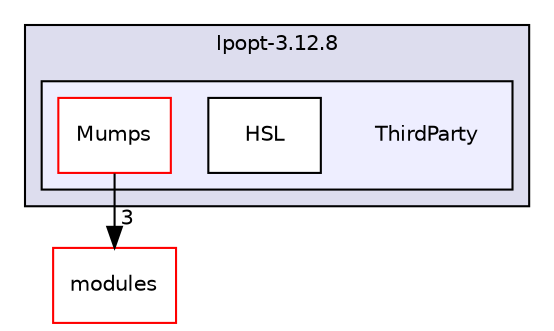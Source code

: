 digraph "data/Ipopt-3.12.8/ThirdParty" {
  compound=true
  node [ fontsize="10", fontname="Helvetica"];
  edge [ labelfontsize="10", labelfontname="Helvetica"];
  subgraph clusterdir_f0d83093135db3e44f9c1fbf5f5fb322 {
    graph [ bgcolor="#ddddee", pencolor="black", label="Ipopt-3.12.8" fontname="Helvetica", fontsize="10", URL="dir_f0d83093135db3e44f9c1fbf5f5fb322.html"]
  subgraph clusterdir_92e83b7a1bc85b6e6a8f14b13a543e48 {
    graph [ bgcolor="#eeeeff", pencolor="black", label="" URL="dir_92e83b7a1bc85b6e6a8f14b13a543e48.html"];
    dir_92e83b7a1bc85b6e6a8f14b13a543e48 [shape=plaintext label="ThirdParty"];
    dir_7edda1af21c799fdeb82f38704838eff [shape=box label="HSL" color="black" fillcolor="white" style="filled" URL="dir_7edda1af21c799fdeb82f38704838eff.html"];
    dir_711e8e4dfbaf6c8e7e559d334fb4ecff [shape=box label="Mumps" color="red" fillcolor="white" style="filled" URL="dir_711e8e4dfbaf6c8e7e559d334fb4ecff.html"];
  }
  }
  dir_e05d7e2b1ecd646af5bb94391405f3b5 [shape=box label="modules" fillcolor="white" style="filled" color="red" URL="dir_e05d7e2b1ecd646af5bb94391405f3b5.html"];
  dir_711e8e4dfbaf6c8e7e559d334fb4ecff->dir_e05d7e2b1ecd646af5bb94391405f3b5 [headlabel="3", labeldistance=1.5 headhref="dir_000014_000030.html"];
}
